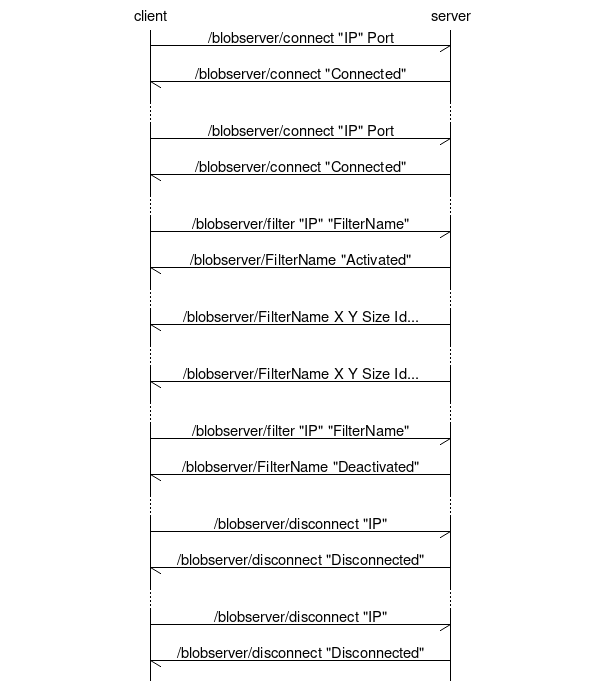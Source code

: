 # OSC protocol description for blobserver
# mscgen -T png -i protocol.msc -o protocol.png

msc
{
    # arcgradient = 8;

    a [label="client"], b [label="server"];

    # First connection
    a->b [ label = "/blobserver/connect \"IP\" Port" ];
    b->a [ label = "/blobserver/connect \"Connected\"" ];
    ...;

    # Re-asking connection
    a->b [ label = "/blobserver/connect \"IP\" Port" ];
    b->a [ label = "/blobserver/connect \"Connected\"" ];
    ...;

    # Selecting desired filter
    a->b [ label = "/blobserver/filter \"IP\" \"FilterName\"" ];
    b->a [ label = "/blobserver/FilterName \"Activated\"" ];
    ...;

    # Receiving blobs from the server
    b->a [ label = "/blobserver/FilterName X Y Size Id..." ];
    ...;
    b->a [ label = "/blobserver/FilterName X Y Size Id..." ];
    ...;

    # Deselecting filter
    a->b [ label = "/blobserver/filter \"IP\" \"FilterName\"" ];
    b->a [ label = "/blobserver/FilterName \"Deactivated\"" ];
    ...;

    # Deconnection
    a->b [ label = "/blobserver/disconnect \"IP\"" ];
    b->a [ label = "/blobserver/disconnect \"Disconnected\"" ];
    ...;

    # Re-disconnecting
    a->b [ label = "/blobserver/disconnect \"IP\"" ];
    b->a [ label = "/blobserver/disconnect \"Disconnected\"" ];
}

